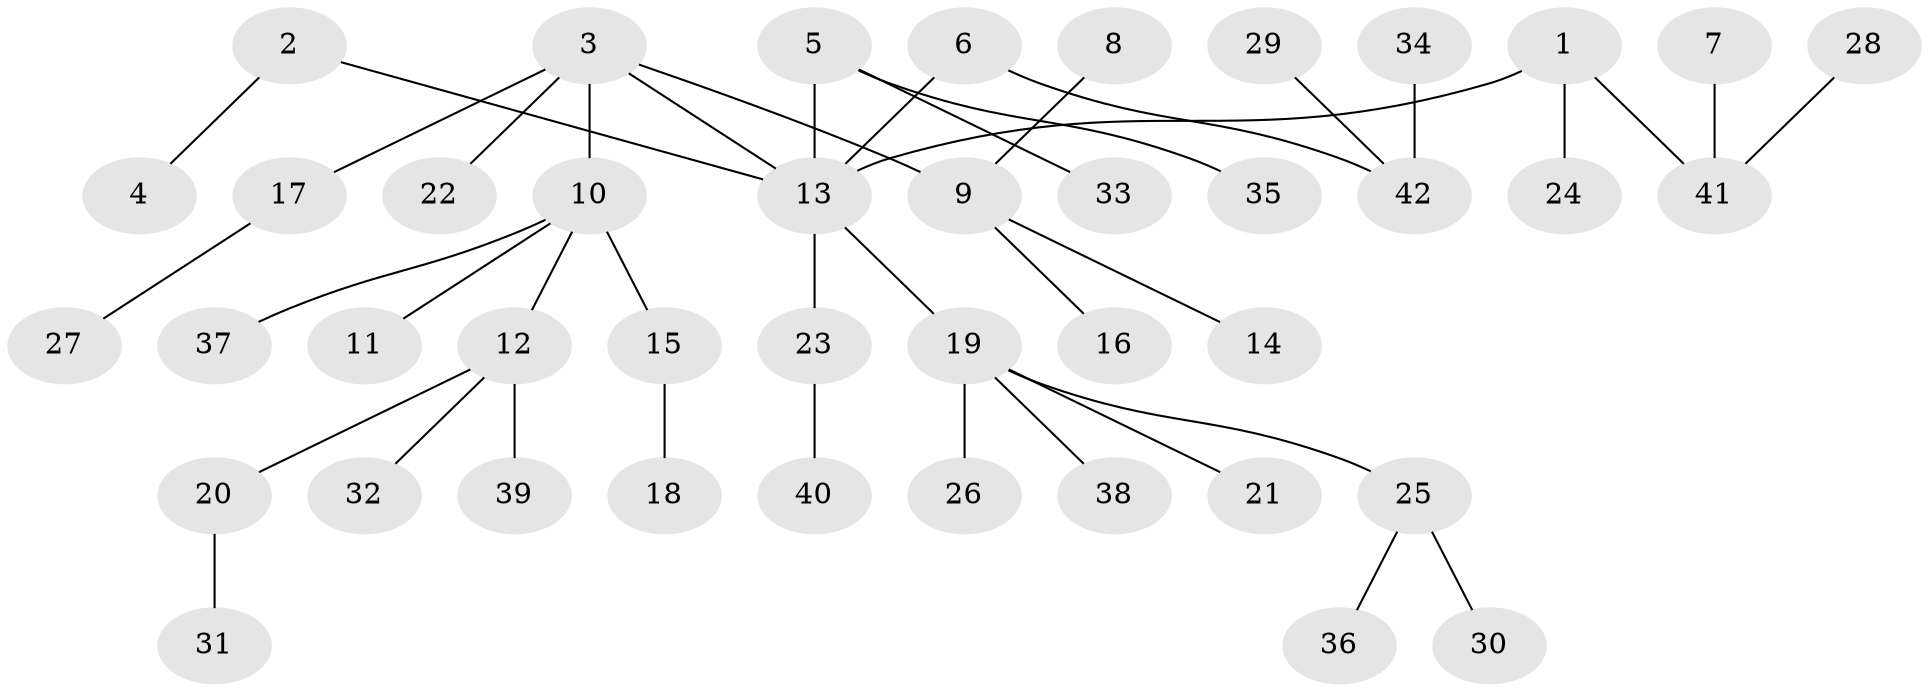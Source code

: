 // original degree distribution, {2: 0.2289156626506024, 9: 0.012048192771084338, 3: 0.12048192771084337, 5: 0.04819277108433735, 4: 0.07228915662650602, 1: 0.5180722891566265}
// Generated by graph-tools (version 1.1) at 2025/02/03/09/25 03:02:18]
// undirected, 42 vertices, 41 edges
graph export_dot {
graph [start="1"]
  node [color=gray90,style=filled];
  1;
  2;
  3;
  4;
  5;
  6;
  7;
  8;
  9;
  10;
  11;
  12;
  13;
  14;
  15;
  16;
  17;
  18;
  19;
  20;
  21;
  22;
  23;
  24;
  25;
  26;
  27;
  28;
  29;
  30;
  31;
  32;
  33;
  34;
  35;
  36;
  37;
  38;
  39;
  40;
  41;
  42;
  1 -- 13 [weight=1.0];
  1 -- 24 [weight=1.0];
  1 -- 41 [weight=1.0];
  2 -- 4 [weight=1.0];
  2 -- 13 [weight=1.0];
  3 -- 9 [weight=1.0];
  3 -- 10 [weight=1.0];
  3 -- 13 [weight=1.0];
  3 -- 17 [weight=1.0];
  3 -- 22 [weight=1.0];
  5 -- 13 [weight=1.0];
  5 -- 33 [weight=1.0];
  5 -- 35 [weight=1.0];
  6 -- 13 [weight=1.0];
  6 -- 42 [weight=1.0];
  7 -- 41 [weight=1.0];
  8 -- 9 [weight=1.0];
  9 -- 14 [weight=1.0];
  9 -- 16 [weight=1.0];
  10 -- 11 [weight=1.0];
  10 -- 12 [weight=1.0];
  10 -- 15 [weight=1.0];
  10 -- 37 [weight=1.0];
  12 -- 20 [weight=1.0];
  12 -- 32 [weight=1.0];
  12 -- 39 [weight=1.0];
  13 -- 19 [weight=1.0];
  13 -- 23 [weight=1.0];
  15 -- 18 [weight=1.0];
  17 -- 27 [weight=1.0];
  19 -- 21 [weight=1.0];
  19 -- 25 [weight=1.0];
  19 -- 26 [weight=1.0];
  19 -- 38 [weight=1.0];
  20 -- 31 [weight=1.0];
  23 -- 40 [weight=1.0];
  25 -- 30 [weight=1.0];
  25 -- 36 [weight=1.0];
  28 -- 41 [weight=1.0];
  29 -- 42 [weight=1.0];
  34 -- 42 [weight=1.0];
}
